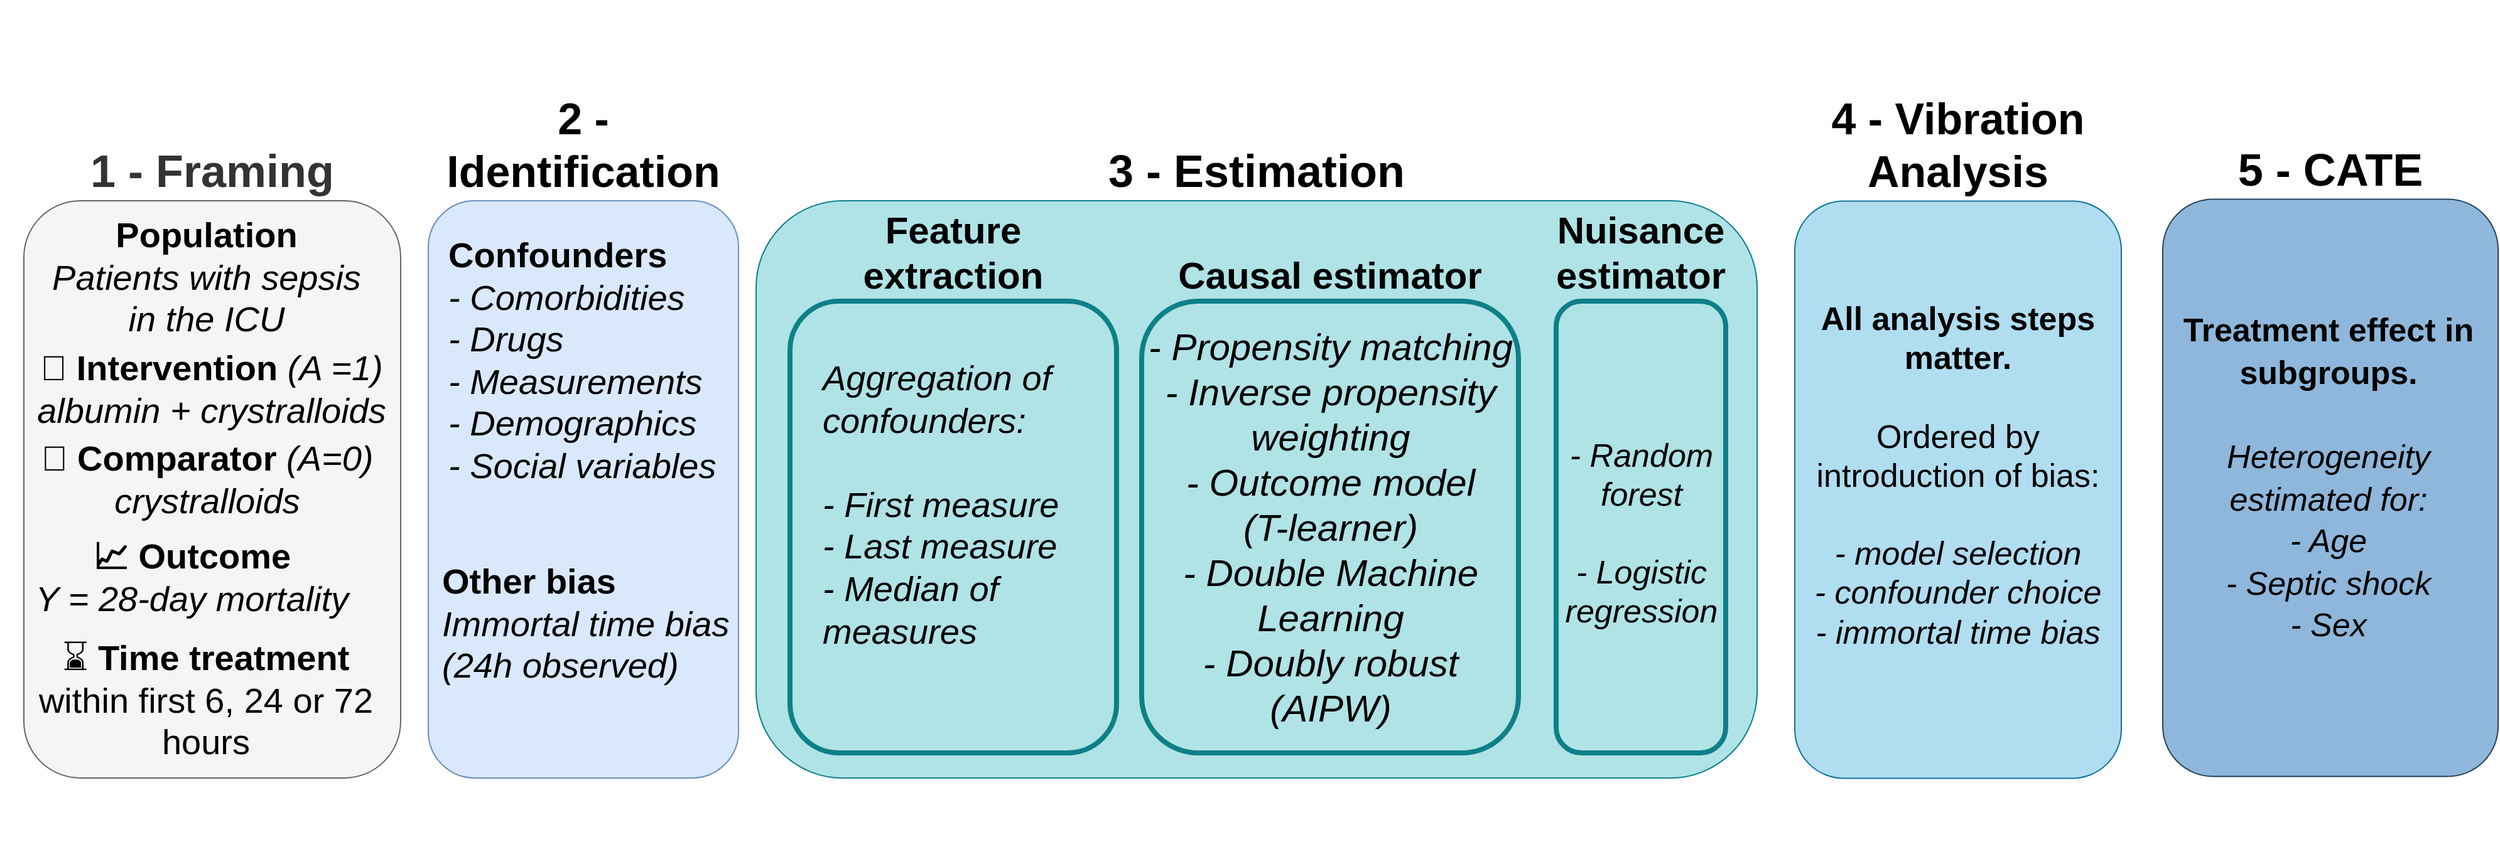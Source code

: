 <mxfile version="23.1.1" type="device">
  <diagram name="Page-1" id="bd83a815-5ea8-2e97-e5ec-87c9f400f2fa">
    <mxGraphModel dx="1844" dy="838" grid="1" gridSize="10" guides="1" tooltips="1" connect="1" arrows="1" fold="1" page="0" pageScale="1.5" pageWidth="1169" pageHeight="826" background="none" math="1" shadow="0">
      <root>
        <mxCell id="0" style=";html=1;" />
        <mxCell id="1" style=";html=1;" parent="0" />
        <mxCell id="7A7Ont4KWelb-mQZ-whx-6" value="1 - Framing" style="rounded=1;whiteSpace=wrap;html=1;fillColor=#f5f5f5;strokeColor=#666666;fontSize=36;fontStyle=1;fontColor=#333333;verticalAlign=bottom;horizontal=1;labelPosition=center;verticalLabelPosition=top;align=center;" parent="1" vertex="1">
          <mxGeometry x="-70" y="270" width="300" height="460" as="geometry" />
        </mxCell>
        <mxCell id="7A7Ont4KWelb-mQZ-whx-98" value="&lt;font style=&quot;font-size: 35px;&quot;&gt;2 - Identification&lt;/font&gt;" style="rounded=1;whiteSpace=wrap;html=1;fillColor=#dae8fc;strokeColor=#6c8ebf;fontSize=35;fontStyle=1;verticalAlign=bottom;labelPosition=center;verticalLabelPosition=top;align=center;" parent="1" vertex="1">
          <mxGeometry x="252" y="270" width="247" height="460" as="geometry" />
        </mxCell>
        <mxCell id="7A7Ont4KWelb-mQZ-whx-1" value="&lt;b style=&quot;font-size: 36px;&quot;&gt;3 - Estimation&lt;/b&gt;" style="rounded=1;whiteSpace=wrap;html=1;fillColor=#b0e3e6;strokeColor=#0e8088;fontSize=36;labelPosition=center;verticalLabelPosition=top;align=center;verticalAlign=bottom;spacingLeft=0;" parent="1" vertex="1">
          <mxGeometry x="513" y="270" width="797" height="460" as="geometry" />
        </mxCell>
        <mxCell id="UJCGpMKkWv5VHLOaRZoO-3" value="&lt;font style=&quot;font-size: 30px;&quot;&gt;Feature extraction&lt;br&gt;&lt;/font&gt;" style="rounded=1;whiteSpace=wrap;html=1;verticalAlign=bottom;labelPosition=center;verticalLabelPosition=top;align=center;fillColor=#b0e3e6;strokeColor=#0e8088;strokeWidth=4;fontStyle=1" parent="1" vertex="1">
          <mxGeometry x="540" y="350" width="260" height="360" as="geometry" />
        </mxCell>
        <mxCell id="UJCGpMKkWv5VHLOaRZoO-34" value="Causal estimator" style="rounded=1;whiteSpace=wrap;html=1;verticalAlign=bottom;labelPosition=center;verticalLabelPosition=top;align=center;fillColor=#b0e3e6;strokeColor=#0e8088;fontSize=30;strokeWidth=4;fontStyle=1" parent="1" vertex="1">
          <mxGeometry x="820" y="350" width="300" height="360" as="geometry" />
        </mxCell>
        <mxCell id="JQVkvr5YXo8bN9fTYGfa-8" value="&lt;div&gt;- Propensity matching&lt;/div&gt;&lt;div&gt;- Inverse propensity weighting&lt;/div&gt;&lt;div&gt;- Outcome model &lt;br&gt;(T-learner)&lt;br&gt;&lt;/div&gt;&lt;div&gt;- Double Machine Learning&lt;br&gt;&lt;/div&gt;&lt;div&gt;- Doubly robust &lt;br&gt;(AIPW)&lt;/div&gt;" style="text;html=1;strokeColor=none;fillColor=none;align=center;verticalAlign=middle;whiteSpace=wrap;rounded=0;fontSize=30;fontStyle=2" parent="1" vertex="1">
          <mxGeometry x="813.5" y="340" width="313" height="380" as="geometry" />
        </mxCell>
        <mxCell id="7A7Ont4KWelb-mQZ-whx-83" value="" style="group" parent="1" vertex="1" connectable="0">
          <mxGeometry x="-60.25" y="110" width="303.25" height="670" as="geometry" />
        </mxCell>
        <mxCell id="7A7Ont4KWelb-mQZ-whx-65" value="&lt;font&gt;💊 &lt;b&gt;Comparator &lt;/b&gt;&lt;/font&gt;&lt;i&gt;(A=0)&lt;br&gt;&lt;/i&gt;&lt;i&gt;crystralloids&lt;/i&gt;" style="text;html=1;strokeColor=none;fillColor=none;align=center;verticalAlign=middle;whiteSpace=wrap;rounded=0;fontSize=28;fontColor=#000000;" parent="7A7Ont4KWelb-mQZ-whx-83" vertex="1">
          <mxGeometry x="-7.75" y="333" width="287.75" height="97" as="geometry" />
        </mxCell>
        <mxCell id="7A7Ont4KWelb-mQZ-whx-67" value="&lt;font style=&quot;font-size: 28px;&quot; color=&quot;#000000&quot;&gt;&lt;b style=&quot;font-size: 28px;&quot;&gt;📈 &lt;/b&gt;&lt;/font&gt;&lt;font style=&quot;font-size: 28px;&quot; color=&quot;#000000&quot;&gt;&lt;b style=&quot;font-size: 28px;&quot;&gt;Outcome&lt;/b&gt;&lt;/font&gt;&lt;font color=&quot;#000000&quot;&gt;&lt;br&gt;&lt;i&gt;Y = 28-day mortality&lt;br&gt;&lt;/i&gt;&lt;/font&gt;" style="text;html=1;strokeColor=none;fillColor=none;align=center;verticalAlign=middle;whiteSpace=wrap;rounded=0;fontSize=28;fontColor=#B5739D;" parent="7A7Ont4KWelb-mQZ-whx-83" vertex="1">
          <mxGeometry x="-28.75" y="423" width="305.75" height="74" as="geometry" />
        </mxCell>
        <mxCell id="7A7Ont4KWelb-mQZ-whx-68" value="&lt;font&gt;💊 &lt;font style=&quot;font-size: 28px;&quot;&gt;&lt;b style=&quot;font-size: 28px;&quot;&gt;Intervention&lt;/b&gt;&lt;/font&gt;&lt;/font&gt;&lt;i&gt; (A =1)&lt;br&gt;albumin + crystralloids&lt;br&gt;&lt;/i&gt;" style="text;html=1;strokeColor=none;fillColor=none;align=center;verticalAlign=middle;whiteSpace=wrap;rounded=0;fontSize=28;fontColor=#000000;" parent="7A7Ont4KWelb-mQZ-whx-83" vertex="1">
          <mxGeometry x="-20" y="279" width="319.25" height="61" as="geometry" />
        </mxCell>
        <mxCell id="7A7Ont4KWelb-mQZ-whx-71" value="⌛ &lt;font style=&quot;font-size: 28px;&quot;&gt;&lt;b style=&quot;font-size: 28px;&quot;&gt;Time treatment &lt;br&gt;&lt;/b&gt;&lt;span style=&quot;font-size: 28px;&quot;&gt;within first 6, 24 or 72 hours&lt;/span&gt;&lt;b style=&quot;font-size: 28px;&quot;&gt;&lt;br&gt;&lt;/b&gt;&lt;/font&gt;" style="text;html=1;strokeColor=none;fillColor=none;align=center;verticalAlign=middle;whiteSpace=wrap;rounded=0;fontSize=28;fontColor=#000000;" parent="7A7Ont4KWelb-mQZ-whx-83" vertex="1">
          <mxGeometry x="-26.75" y="543" width="324" height="30" as="geometry" />
        </mxCell>
        <mxCell id="7A7Ont4KWelb-mQZ-whx-84" value="&lt;font&gt;&lt;b&gt;Population&lt;/b&gt;&lt;/font&gt;&lt;i&gt;&lt;br&gt;Patients with sepsis in the ICU&lt;/i&gt;" style="text;html=1;strokeColor=none;fillColor=none;align=center;verticalAlign=middle;whiteSpace=wrap;rounded=0;fontSize=28;fontColor=#000000;" parent="7A7Ont4KWelb-mQZ-whx-83" vertex="1">
          <mxGeometry x="-1.75" y="190" width="274.75" height="61" as="geometry" />
        </mxCell>
        <mxCell id="7A7Ont4KWelb-mQZ-whx-101" value="" style="group" parent="1" vertex="1" connectable="0">
          <mxGeometry x="252" y="511" width="260" height="250" as="geometry" />
        </mxCell>
        <mxCell id="SahqUx1cHa1N3F9CKj1D-2" value="&lt;b&gt;Other bias &lt;/b&gt;&lt;i&gt;Immortal time bias &lt;/i&gt;&lt;i&gt;(24h observed)&lt;/i&gt;&lt;b&gt;&lt;i&gt;&lt;br&gt;&lt;/i&gt;&lt;/b&gt;" style="text;whiteSpace=wrap;html=1;fontSize=28;" parent="7A7Ont4KWelb-mQZ-whx-101" vertex="1">
          <mxGeometry x="9" y="39" width="240" height="121" as="geometry" />
        </mxCell>
        <mxCell id="7A7Ont4KWelb-mQZ-whx-103" value="4 - Vibration&lt;br style=&quot;font-size: 35px;&quot;&gt;Analysis" style="rounded=1;whiteSpace=wrap;html=1;fillColor=#b1ddf0;strokeColor=#10739e;fontSize=35;fontStyle=1;verticalAlign=bottom;labelPosition=center;verticalLabelPosition=top;align=center;" parent="1" vertex="1">
          <mxGeometry x="1340" y="270.25" width="260" height="460" as="geometry" />
        </mxCell>
        <mxCell id="Ovc3esVCRfBxRKt_X9Ao-7" value="5 - CATE" style="rounded=1;whiteSpace=wrap;html=1;fillColor=#8EB7DB;strokeColor=#23445d;fontSize=36;fontStyle=1;verticalAlign=bottom;labelPosition=center;verticalLabelPosition=top;align=center;" parent="1" vertex="1">
          <mxGeometry x="1633" y="268.75" width="267" height="460" as="geometry" />
        </mxCell>
        <mxCell id="Ovc3esVCRfBxRKt_X9Ao-32" value="&lt;div&gt;&lt;font style=&quot;font-size: 26px;&quot;&gt;All analysis steps matter. &lt;br&gt;&lt;br&gt;&lt;span style=&quot;font-weight: normal;&quot;&gt;Ordered by introduction of bias:&lt;/span&gt;&lt;br&gt; &lt;br&gt;&lt;i&gt;&lt;span style=&quot;font-weight: normal;&quot;&gt;- model selection&lt;/span&gt;&lt;/i&gt;&lt;/font&gt;&lt;/div&gt;&lt;div&gt;&lt;i&gt;&lt;font style=&quot;font-size: 26px; font-weight: normal;&quot;&gt;- confounder choice&lt;/font&gt;&lt;/i&gt;&lt;/div&gt;&lt;div&gt;&lt;i&gt;&lt;font style=&quot;font-size: 26px;&quot;&gt;&lt;span style=&quot;font-weight: normal;&quot;&gt;- immortal time bias &lt;/span&gt;&lt;br&gt;&lt;/font&gt;&lt;/i&gt;&lt;/div&gt;" style="text;html=1;strokeColor=none;fillColor=none;align=center;verticalAlign=middle;whiteSpace=wrap;rounded=0;fontSize=19;fontFamily=Helvetica;fontColor=default;fontStyle=1" parent="1" vertex="1">
          <mxGeometry x="1340" y="328.25" width="260" height="321" as="geometry" />
        </mxCell>
        <mxCell id="Ovc3esVCRfBxRKt_X9Ao-33" value="&lt;font style=&quot;font-size: 26px;&quot;&gt;Treatment effect in subgroups.&lt;br&gt;&lt;/font&gt;&lt;div&gt;&lt;i&gt;&lt;span style=&quot;font-weight: normal;&quot;&gt;&lt;br&gt;&lt;font style=&quot;font-size: 26px;&quot;&gt; &lt;/font&gt;&lt;/span&gt;&lt;/i&gt;&lt;/div&gt;&lt;div&gt;&lt;font style=&quot;font-size: 26px;&quot;&gt;&lt;i&gt;&lt;span style=&quot;font-weight: normal;&quot;&gt;Heterogeneity estimated for:&lt;/span&gt;&lt;/i&gt; &lt;/font&gt;&lt;/div&gt;&lt;font style=&quot;font-size: 26px;&quot;&gt;&lt;/font&gt;&lt;div&gt;&lt;span style=&quot;font-weight: normal;&quot;&gt;&lt;i&gt;&lt;font style=&quot;font-size: 26px;&quot;&gt;- Age&lt;br&gt;&lt;/font&gt;&lt;/i&gt;&lt;/span&gt;&lt;/div&gt;&lt;div&gt;&lt;span style=&quot;font-weight: normal;&quot;&gt;&lt;i&gt;&lt;font style=&quot;font-size: 26px;&quot;&gt;- Septic shock&lt;br&gt;&lt;/font&gt;&lt;/i&gt;&lt;/span&gt;&lt;/div&gt;&lt;div&gt;&lt;span style=&quot;font-weight: normal;&quot;&gt;&lt;i&gt;&lt;font style=&quot;font-size: 26px;&quot;&gt;- Sex&lt;br&gt;&lt;/font&gt;&lt;/i&gt;&lt;/span&gt;&lt;/div&gt;" style="text;html=1;strokeColor=none;fillColor=none;align=center;verticalAlign=middle;whiteSpace=wrap;rounded=0;fontSize=28;fontFamily=Helvetica;fontColor=default;fontStyle=1" parent="1" vertex="1">
          <mxGeometry x="1630" y="300" width="270" height="380" as="geometry" />
        </mxCell>
        <mxCell id="Ql6NIixIzX7x0oFvD5re-7" value="&lt;div&gt;&lt;b&gt;Confounders&lt;/b&gt;&lt;br&gt;&lt;i&gt;- Comorbidities&lt;br&gt;- Drugs&lt;br&gt;&lt;/i&gt;&lt;/div&gt;&lt;div&gt;&lt;i&gt;- Measurements&lt;/i&gt;&lt;/div&gt;&lt;div&gt;&lt;i&gt;- Demographics&lt;br&gt;- Social variables&lt;br&gt;&lt;/i&gt;&lt;/div&gt;&lt;div&gt;&lt;i&gt;&lt;br&gt;&lt;/i&gt;&lt;/div&gt;" style="text;whiteSpace=wrap;html=1;fontSize=28;" parent="1" vertex="1">
          <mxGeometry x="266" y="290" width="233" height="220" as="geometry" />
        </mxCell>
        <mxCell id="Ql6NIixIzX7x0oFvD5re-8" value="&lt;i&gt;Aggregation of confounders:&lt;br&gt;&lt;/i&gt;&lt;br&gt;&lt;div&gt;&lt;i&gt;- First measure&lt;br&gt;- Last measure&lt;br&gt;&lt;/i&gt;&lt;/div&gt;&lt;div&gt;&lt;i&gt;- Median of measures&lt;br&gt;&lt;/i&gt;&lt;/div&gt;" style="text;whiteSpace=wrap;html=1;fontSize=28;" parent="1" vertex="1">
          <mxGeometry x="563.5" y="388.25" width="233" height="311.75" as="geometry" />
        </mxCell>
        <mxCell id="Ql6NIixIzX7x0oFvD5re-11" value="" style="group" parent="1" vertex="1" connectable="0">
          <mxGeometry x="1150" y="350" width="150" height="360" as="geometry" />
        </mxCell>
        <mxCell id="JQVkvr5YXo8bN9fTYGfa-13" value="Nuisance estimator" style="rounded=1;whiteSpace=wrap;html=1;verticalAlign=bottom;labelPosition=center;verticalLabelPosition=top;align=center;fillColor=#b0e3e6;strokeColor=#0e8088;fontSize=30;strokeWidth=4;fontStyle=1" parent="Ql6NIixIzX7x0oFvD5re-11" vertex="1">
          <mxGeometry width="135.0" height="360" as="geometry" />
        </mxCell>
        <mxCell id="7A7Ont4KWelb-mQZ-whx-4" value="&lt;div&gt;- Random &lt;br&gt;forest&lt;br&gt;&lt;br&gt;&lt;/div&gt;&lt;div&gt;- Logistic regression&lt;br&gt;&lt;/div&gt;" style="text;html=1;strokeColor=none;fillColor=none;align=center;verticalAlign=middle;whiteSpace=wrap;rounded=0;fontSize=26;fontStyle=2" parent="Ql6NIixIzX7x0oFvD5re-11" vertex="1">
          <mxGeometry x="7.5" y="30" width="120" height="310" as="geometry" />
        </mxCell>
      </root>
    </mxGraphModel>
  </diagram>
</mxfile>
